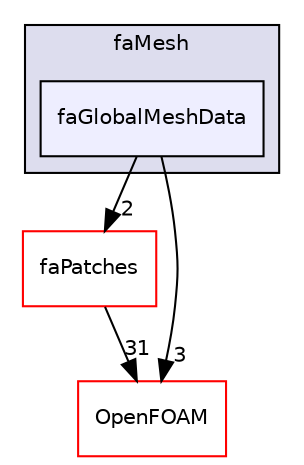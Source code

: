 digraph "src/finiteArea/faMesh/faGlobalMeshData" {
  bgcolor=transparent;
  compound=true
  node [ fontsize="10", fontname="Helvetica"];
  edge [ labelfontsize="10", labelfontname="Helvetica"];
  subgraph clusterdir_f14612db68a06d13a87d37d60dc895d5 {
    graph [ bgcolor="#ddddee", pencolor="black", label="faMesh" fontname="Helvetica", fontsize="10", URL="dir_f14612db68a06d13a87d37d60dc895d5.html"]
  dir_4672a5b5a8a2969a82fd38fa9069aa35 [shape=box, label="faGlobalMeshData", style="filled", fillcolor="#eeeeff", pencolor="black", URL="dir_4672a5b5a8a2969a82fd38fa9069aa35.html"];
  }
  dir_1028666fa0015a1ce8e74756e12c97d3 [shape=box label="faPatches" color="red" URL="dir_1028666fa0015a1ce8e74756e12c97d3.html"];
  dir_c5473ff19b20e6ec4dfe5c310b3778a8 [shape=box label="OpenFOAM" color="red" URL="dir_c5473ff19b20e6ec4dfe5c310b3778a8.html"];
  dir_4672a5b5a8a2969a82fd38fa9069aa35->dir_1028666fa0015a1ce8e74756e12c97d3 [headlabel="2", labeldistance=1.5 headhref="dir_000721_000723.html"];
  dir_4672a5b5a8a2969a82fd38fa9069aa35->dir_c5473ff19b20e6ec4dfe5c310b3778a8 [headlabel="3", labeldistance=1.5 headhref="dir_000721_002151.html"];
  dir_1028666fa0015a1ce8e74756e12c97d3->dir_c5473ff19b20e6ec4dfe5c310b3778a8 [headlabel="31", labeldistance=1.5 headhref="dir_000723_002151.html"];
}
